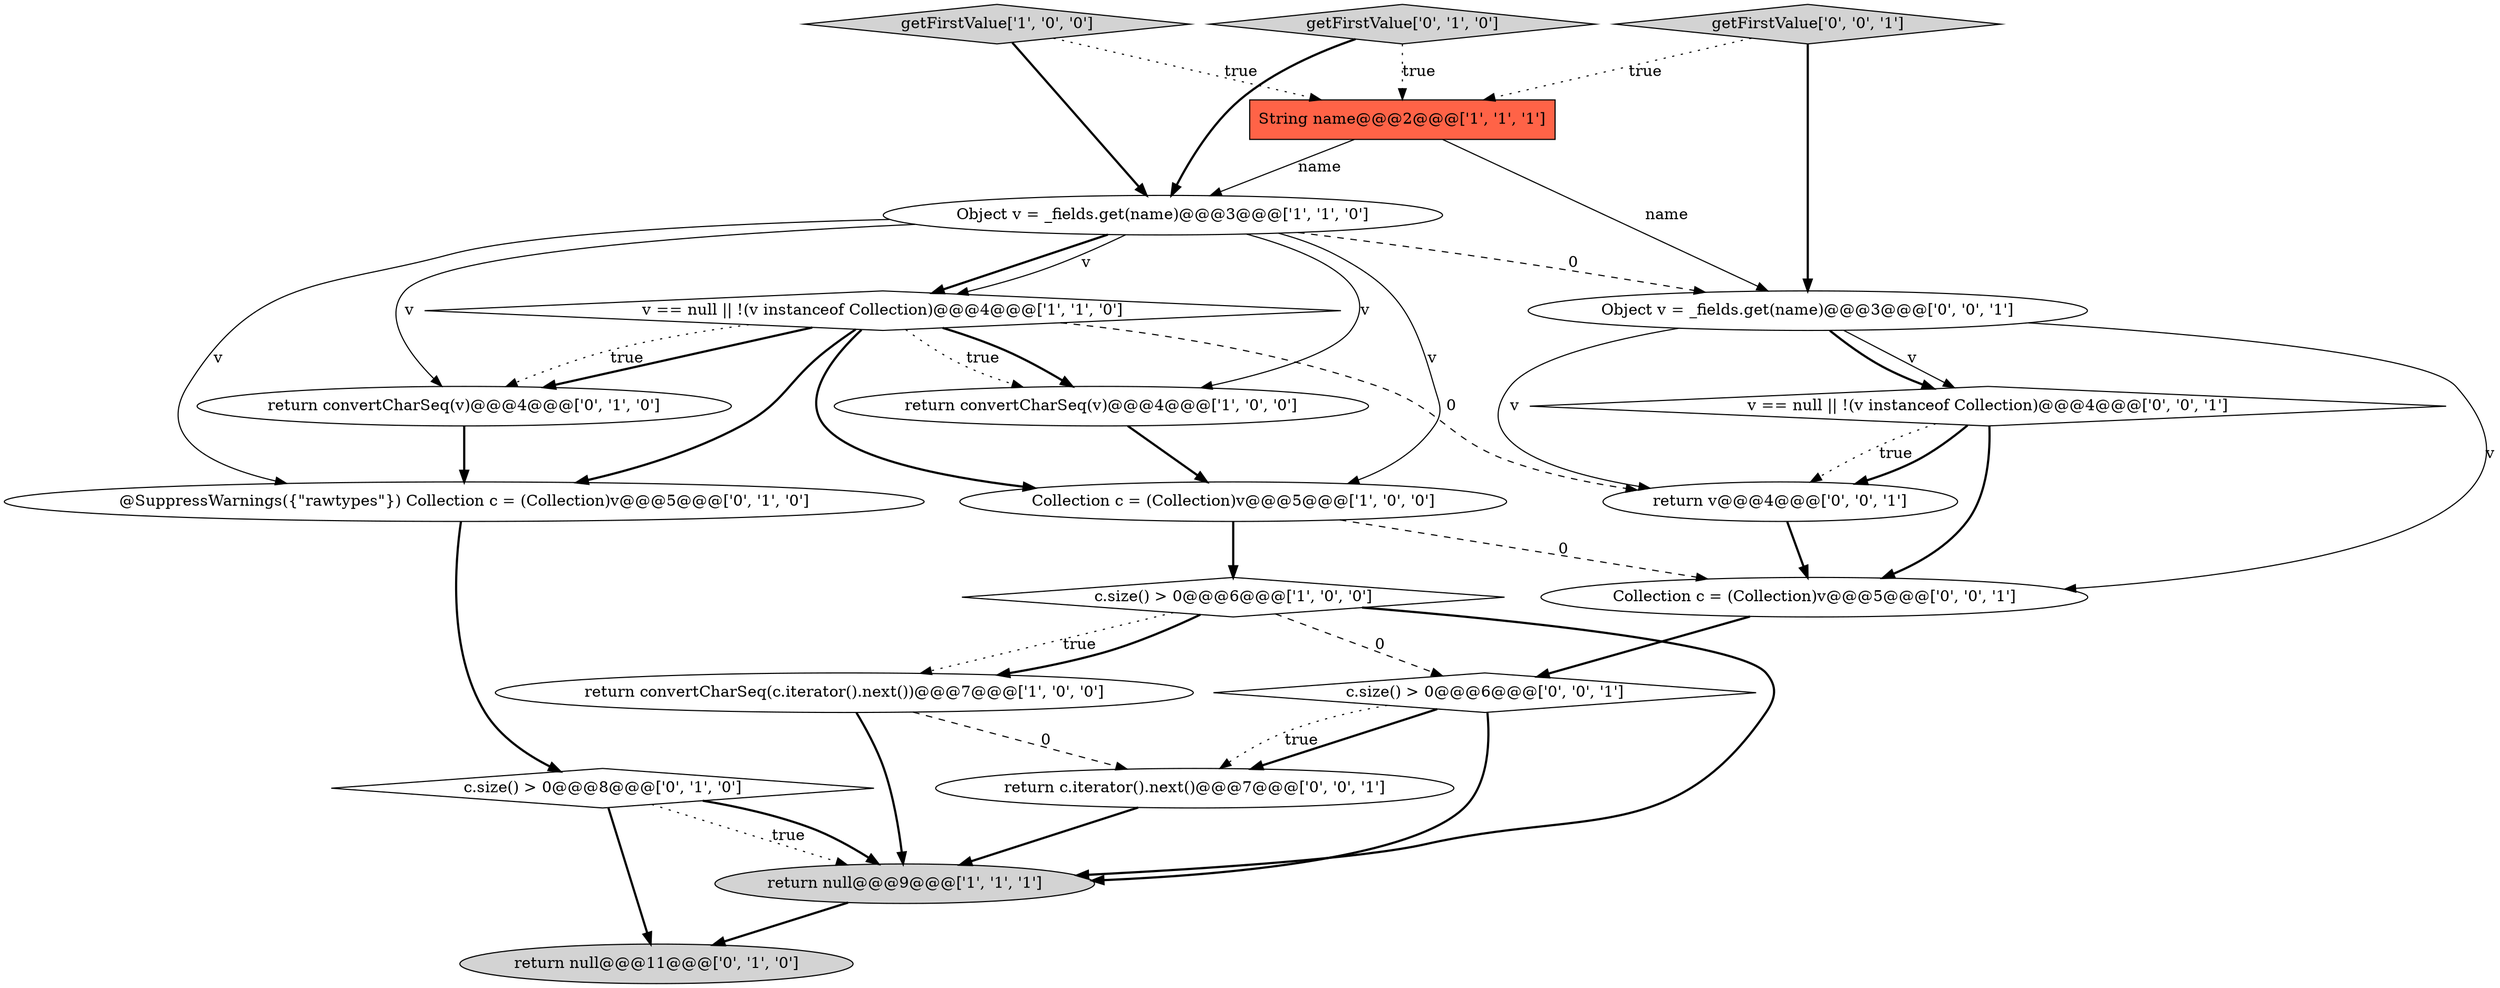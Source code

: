 digraph {
17 [style = filled, label = "getFirstValue['0', '0', '1']", fillcolor = lightgray, shape = diamond image = "AAA0AAABBB3BBB"];
20 [style = filled, label = "return v@@@4@@@['0', '0', '1']", fillcolor = white, shape = ellipse image = "AAA0AAABBB3BBB"];
19 [style = filled, label = "Collection c = (Collection)v@@@5@@@['0', '0', '1']", fillcolor = white, shape = ellipse image = "AAA0AAABBB3BBB"];
0 [style = filled, label = "return null@@@9@@@['1', '1', '1']", fillcolor = lightgray, shape = ellipse image = "AAA0AAABBB1BBB"];
12 [style = filled, label = "return null@@@11@@@['0', '1', '0']", fillcolor = lightgray, shape = ellipse image = "AAA0AAABBB2BBB"];
9 [style = filled, label = "c.size() > 0@@@8@@@['0', '1', '0']", fillcolor = white, shape = diamond image = "AAA0AAABBB2BBB"];
14 [style = filled, label = "v == null || !(v instanceof Collection)@@@4@@@['0', '0', '1']", fillcolor = white, shape = diamond image = "AAA0AAABBB3BBB"];
11 [style = filled, label = "@SuppressWarnings({\"rawtypes\"}) Collection c = (Collection)v@@@5@@@['0', '1', '0']", fillcolor = white, shape = ellipse image = "AAA0AAABBB2BBB"];
15 [style = filled, label = "return c.iterator().next()@@@7@@@['0', '0', '1']", fillcolor = white, shape = ellipse image = "AAA0AAABBB3BBB"];
1 [style = filled, label = "getFirstValue['1', '0', '0']", fillcolor = lightgray, shape = diamond image = "AAA0AAABBB1BBB"];
7 [style = filled, label = "Object v = _fields.get(name)@@@3@@@['1', '1', '0']", fillcolor = white, shape = ellipse image = "AAA0AAABBB1BBB"];
4 [style = filled, label = "Collection c = (Collection)v@@@5@@@['1', '0', '0']", fillcolor = white, shape = ellipse image = "AAA0AAABBB1BBB"];
13 [style = filled, label = "getFirstValue['0', '1', '0']", fillcolor = lightgray, shape = diamond image = "AAA0AAABBB2BBB"];
2 [style = filled, label = "String name@@@2@@@['1', '1', '1']", fillcolor = tomato, shape = box image = "AAA0AAABBB1BBB"];
8 [style = filled, label = "return convertCharSeq(c.iterator().next())@@@7@@@['1', '0', '0']", fillcolor = white, shape = ellipse image = "AAA0AAABBB1BBB"];
5 [style = filled, label = "v == null || !(v instanceof Collection)@@@4@@@['1', '1', '0']", fillcolor = white, shape = diamond image = "AAA0AAABBB1BBB"];
18 [style = filled, label = "Object v = _fields.get(name)@@@3@@@['0', '0', '1']", fillcolor = white, shape = ellipse image = "AAA0AAABBB3BBB"];
3 [style = filled, label = "return convertCharSeq(v)@@@4@@@['1', '0', '0']", fillcolor = white, shape = ellipse image = "AAA0AAABBB1BBB"];
16 [style = filled, label = "c.size() > 0@@@6@@@['0', '0', '1']", fillcolor = white, shape = diamond image = "AAA0AAABBB3BBB"];
10 [style = filled, label = "return convertCharSeq(v)@@@4@@@['0', '1', '0']", fillcolor = white, shape = ellipse image = "AAA0AAABBB2BBB"];
6 [style = filled, label = "c.size() > 0@@@6@@@['1', '0', '0']", fillcolor = white, shape = diamond image = "AAA0AAABBB1BBB"];
5->3 [style = bold, label=""];
5->10 [style = bold, label=""];
16->15 [style = bold, label=""];
16->0 [style = bold, label=""];
9->0 [style = dotted, label="true"];
9->0 [style = bold, label=""];
18->14 [style = solid, label="v"];
7->18 [style = dashed, label="0"];
7->11 [style = solid, label="v"];
4->6 [style = bold, label=""];
18->19 [style = solid, label="v"];
5->10 [style = dotted, label="true"];
0->12 [style = bold, label=""];
8->15 [style = dashed, label="0"];
14->19 [style = bold, label=""];
6->0 [style = bold, label=""];
5->3 [style = dotted, label="true"];
11->9 [style = bold, label=""];
18->20 [style = solid, label="v"];
3->4 [style = bold, label=""];
1->7 [style = bold, label=""];
5->20 [style = dashed, label="0"];
19->16 [style = bold, label=""];
8->0 [style = bold, label=""];
13->2 [style = dotted, label="true"];
14->20 [style = dotted, label="true"];
7->5 [style = bold, label=""];
6->16 [style = dashed, label="0"];
7->4 [style = solid, label="v"];
7->3 [style = solid, label="v"];
7->10 [style = solid, label="v"];
7->5 [style = solid, label="v"];
6->8 [style = dotted, label="true"];
13->7 [style = bold, label=""];
15->0 [style = bold, label=""];
5->4 [style = bold, label=""];
6->8 [style = bold, label=""];
2->7 [style = solid, label="name"];
4->19 [style = dashed, label="0"];
5->11 [style = bold, label=""];
17->2 [style = dotted, label="true"];
9->12 [style = bold, label=""];
1->2 [style = dotted, label="true"];
20->19 [style = bold, label=""];
2->18 [style = solid, label="name"];
18->14 [style = bold, label=""];
17->18 [style = bold, label=""];
14->20 [style = bold, label=""];
16->15 [style = dotted, label="true"];
10->11 [style = bold, label=""];
}

